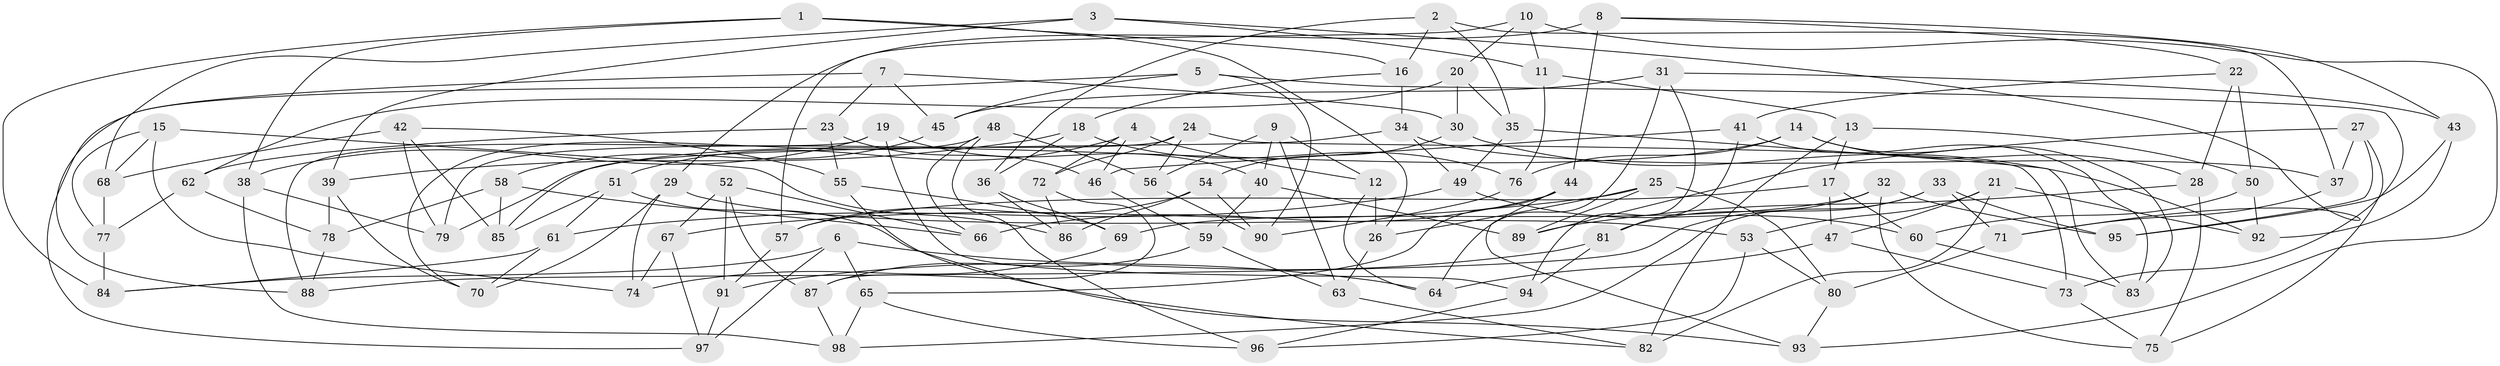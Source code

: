 // coarse degree distribution, {6: 0.1282051282051282, 3: 0.15384615384615385, 4: 0.358974358974359, 8: 0.10256410256410256, 5: 0.1282051282051282, 9: 0.07692307692307693, 7: 0.02564102564102564, 11: 0.02564102564102564}
// Generated by graph-tools (version 1.1) at 2025/02/03/04/25 22:02:58]
// undirected, 98 vertices, 196 edges
graph export_dot {
graph [start="1"]
  node [color=gray90,style=filled];
  1;
  2;
  3;
  4;
  5;
  6;
  7;
  8;
  9;
  10;
  11;
  12;
  13;
  14;
  15;
  16;
  17;
  18;
  19;
  20;
  21;
  22;
  23;
  24;
  25;
  26;
  27;
  28;
  29;
  30;
  31;
  32;
  33;
  34;
  35;
  36;
  37;
  38;
  39;
  40;
  41;
  42;
  43;
  44;
  45;
  46;
  47;
  48;
  49;
  50;
  51;
  52;
  53;
  54;
  55;
  56;
  57;
  58;
  59;
  60;
  61;
  62;
  63;
  64;
  65;
  66;
  67;
  68;
  69;
  70;
  71;
  72;
  73;
  74;
  75;
  76;
  77;
  78;
  79;
  80;
  81;
  82;
  83;
  84;
  85;
  86;
  87;
  88;
  89;
  90;
  91;
  92;
  93;
  94;
  95;
  96;
  97;
  98;
  1 -- 38;
  1 -- 84;
  1 -- 16;
  1 -- 26;
  2 -- 36;
  2 -- 35;
  2 -- 16;
  2 -- 37;
  3 -- 39;
  3 -- 71;
  3 -- 11;
  3 -- 68;
  4 -- 12;
  4 -- 46;
  4 -- 51;
  4 -- 72;
  5 -- 73;
  5 -- 45;
  5 -- 97;
  5 -- 90;
  6 -- 97;
  6 -- 65;
  6 -- 84;
  6 -- 64;
  7 -- 88;
  7 -- 23;
  7 -- 30;
  7 -- 45;
  8 -- 22;
  8 -- 43;
  8 -- 29;
  8 -- 44;
  9 -- 12;
  9 -- 40;
  9 -- 56;
  9 -- 63;
  10 -- 57;
  10 -- 11;
  10 -- 20;
  10 -- 93;
  11 -- 13;
  11 -- 76;
  12 -- 64;
  12 -- 26;
  13 -- 82;
  13 -- 17;
  13 -- 50;
  14 -- 79;
  14 -- 83;
  14 -- 76;
  14 -- 28;
  15 -- 77;
  15 -- 68;
  15 -- 74;
  15 -- 86;
  16 -- 34;
  16 -- 18;
  17 -- 47;
  17 -- 57;
  17 -- 60;
  18 -- 76;
  18 -- 39;
  18 -- 36;
  19 -- 40;
  19 -- 88;
  19 -- 38;
  19 -- 94;
  20 -- 62;
  20 -- 35;
  20 -- 30;
  21 -- 47;
  21 -- 82;
  21 -- 92;
  21 -- 53;
  22 -- 28;
  22 -- 41;
  22 -- 50;
  23 -- 62;
  23 -- 55;
  23 -- 46;
  24 -- 56;
  24 -- 79;
  24 -- 73;
  24 -- 72;
  25 -- 80;
  25 -- 26;
  25 -- 89;
  25 -- 67;
  26 -- 63;
  27 -- 89;
  27 -- 75;
  27 -- 37;
  27 -- 95;
  28 -- 75;
  28 -- 89;
  29 -- 74;
  29 -- 53;
  29 -- 70;
  30 -- 54;
  30 -- 92;
  31 -- 64;
  31 -- 45;
  31 -- 94;
  31 -- 43;
  32 -- 75;
  32 -- 81;
  32 -- 69;
  32 -- 95;
  33 -- 95;
  33 -- 98;
  33 -- 88;
  33 -- 71;
  34 -- 49;
  34 -- 37;
  34 -- 85;
  35 -- 49;
  35 -- 83;
  36 -- 86;
  36 -- 69;
  37 -- 71;
  38 -- 98;
  38 -- 79;
  39 -- 70;
  39 -- 78;
  40 -- 59;
  40 -- 89;
  41 -- 83;
  41 -- 81;
  41 -- 46;
  42 -- 68;
  42 -- 79;
  42 -- 55;
  42 -- 85;
  43 -- 95;
  43 -- 92;
  44 -- 93;
  44 -- 65;
  44 -- 66;
  45 -- 58;
  46 -- 59;
  47 -- 73;
  47 -- 64;
  48 -- 66;
  48 -- 96;
  48 -- 56;
  48 -- 70;
  49 -- 61;
  49 -- 60;
  50 -- 92;
  50 -- 60;
  51 -- 93;
  51 -- 85;
  51 -- 61;
  52 -- 66;
  52 -- 91;
  52 -- 87;
  52 -- 67;
  53 -- 80;
  53 -- 96;
  54 -- 86;
  54 -- 57;
  54 -- 90;
  55 -- 82;
  55 -- 69;
  56 -- 90;
  57 -- 91;
  58 -- 66;
  58 -- 78;
  58 -- 85;
  59 -- 63;
  59 -- 87;
  60 -- 83;
  61 -- 70;
  61 -- 84;
  62 -- 77;
  62 -- 78;
  63 -- 82;
  65 -- 96;
  65 -- 98;
  67 -- 74;
  67 -- 97;
  68 -- 77;
  69 -- 74;
  71 -- 80;
  72 -- 87;
  72 -- 86;
  73 -- 75;
  76 -- 90;
  77 -- 84;
  78 -- 88;
  80 -- 93;
  81 -- 91;
  81 -- 94;
  87 -- 98;
  91 -- 97;
  94 -- 96;
}

